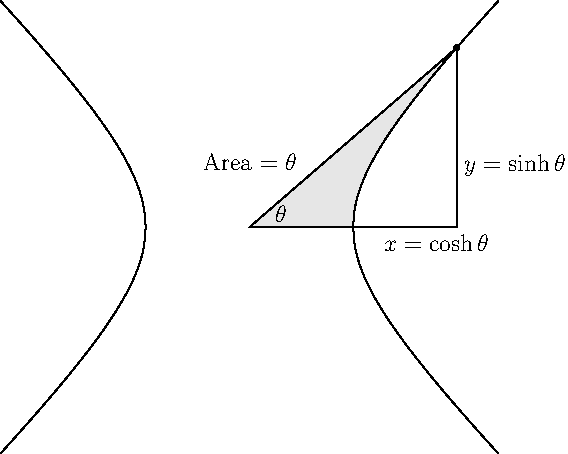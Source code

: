 size(12cm,8cm);
import graph;
real f1(real x) {return sqrt(x^2-1);}
real f2(real x) {return -1*sqrt(x^2-1);}
path p1=graph(f1,1,2);
filldraw((0,0)--(1,0)--p1--(0,0)--cycle,lightgray);
draw(graph(f1,2,2.4));
draw(graph(f1,-2.4,-1));
draw(graph(f2,-2.4,-1));
draw(graph(f2,1,2.4));
label("$\theta$",(0.2,0),NE);
label("Area $=\theta$",(0.5,0.5),NW);
draw((0,0)--(2,0)--(2,1.73));
label("$x=\cosh \theta$",(1.8,0),S);
label("$y=\sinh \theta$",(2,0.6),E);
dot((2,1.73));
